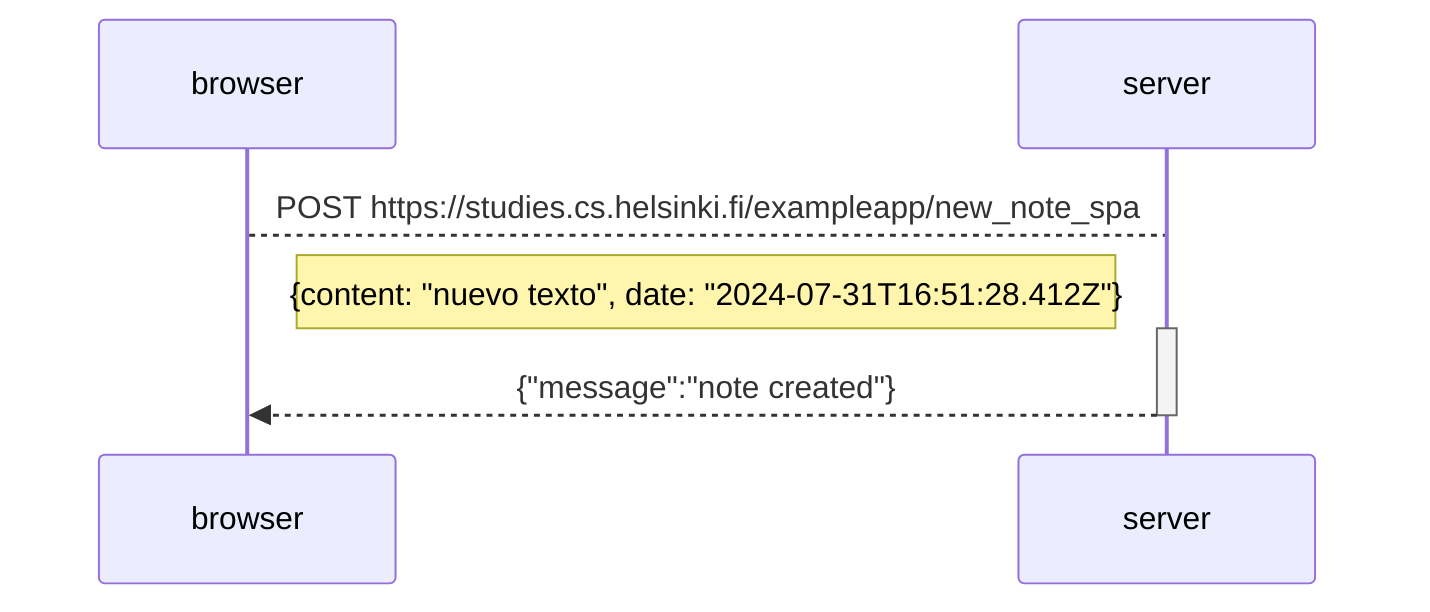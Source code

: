 sequenceDiagram
    participant browser
    participant server



    browser-->server:POST https://studies.cs.helsinki.fi/exampleapp/new_note_spa
    Note right of browser: {content: "nuevo texto", date: "2024-07-31T16:51:28.412Z"}
    activate server
    server-->>browser: {"message":"note created"}
    deactivate server